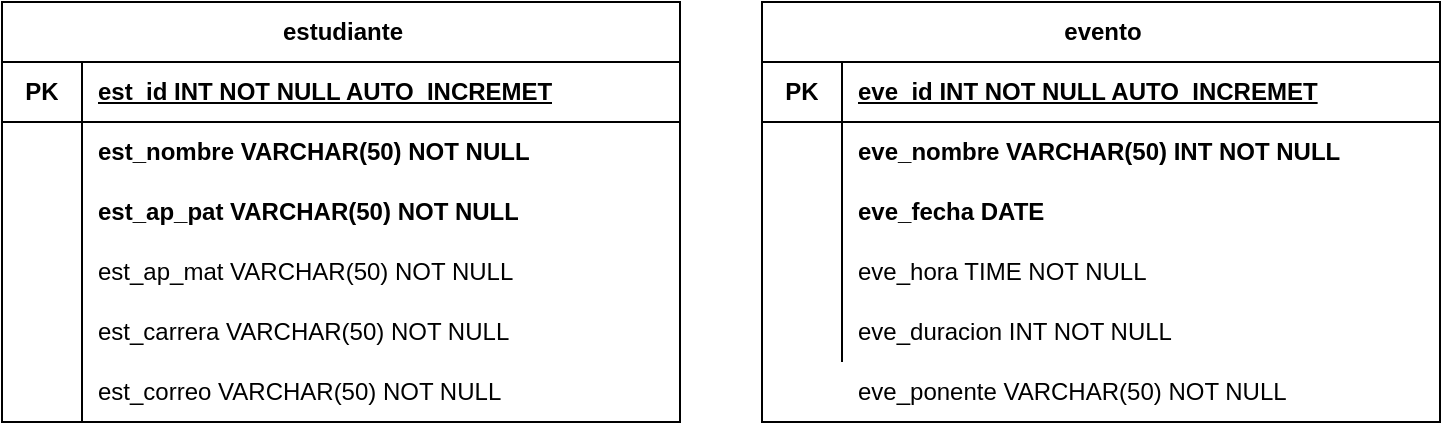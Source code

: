 <mxfile version="20.2.3" type="device"><diagram id="R2lEEEUBdFMjLlhIrx00" name="Page-1"><mxGraphModel dx="782" dy="539" grid="1" gridSize="10" guides="1" tooltips="1" connect="1" arrows="1" fold="1" page="1" pageScale="1" pageWidth="850" pageHeight="1100" math="0" shadow="0" extFonts="Permanent Marker^https://fonts.googleapis.com/css?family=Permanent+Marker"><root><mxCell id="0"/><mxCell id="1" parent="0"/><mxCell id="MF-jtMKjdqLcZiCp0Mec-2" value="estudiante" style="shape=table;startSize=30;container=1;collapsible=1;childLayout=tableLayout;fixedRows=1;rowLines=0;fontStyle=1;align=center;resizeLast=1;html=1;" parent="1" vertex="1"><mxGeometry x="110" y="210" width="339" height="210" as="geometry"/></mxCell><mxCell id="MF-jtMKjdqLcZiCp0Mec-3" value="" style="shape=tableRow;horizontal=0;startSize=0;swimlaneHead=0;swimlaneBody=0;fillColor=none;collapsible=0;dropTarget=0;points=[[0,0.5],[1,0.5]];portConstraint=eastwest;top=0;left=0;right=0;bottom=1;" parent="MF-jtMKjdqLcZiCp0Mec-2" vertex="1"><mxGeometry y="30" width="339" height="30" as="geometry"/></mxCell><mxCell id="MF-jtMKjdqLcZiCp0Mec-4" value="PK" style="shape=partialRectangle;connectable=0;fillColor=none;top=0;left=0;bottom=0;right=0;fontStyle=1;overflow=hidden;whiteSpace=wrap;html=1;" parent="MF-jtMKjdqLcZiCp0Mec-3" vertex="1"><mxGeometry width="40" height="30" as="geometry"><mxRectangle width="40" height="30" as="alternateBounds"/></mxGeometry></mxCell><mxCell id="MF-jtMKjdqLcZiCp0Mec-5" value="est_id INT NOT NULL AUTO_INCREMET" style="shape=partialRectangle;connectable=0;fillColor=none;top=0;left=0;bottom=0;right=0;align=left;spacingLeft=6;fontStyle=5;overflow=hidden;whiteSpace=wrap;html=1;" parent="MF-jtMKjdqLcZiCp0Mec-3" vertex="1"><mxGeometry x="40" width="299" height="30" as="geometry"><mxRectangle width="299" height="30" as="alternateBounds"/></mxGeometry></mxCell><mxCell id="MF-jtMKjdqLcZiCp0Mec-6" value="" style="shape=tableRow;horizontal=0;startSize=0;swimlaneHead=0;swimlaneBody=0;fillColor=none;collapsible=0;dropTarget=0;points=[[0,0.5],[1,0.5]];portConstraint=eastwest;top=0;left=0;right=0;bottom=0;" parent="MF-jtMKjdqLcZiCp0Mec-2" vertex="1"><mxGeometry y="60" width="339" height="30" as="geometry"/></mxCell><mxCell id="MF-jtMKjdqLcZiCp0Mec-7" value="" style="shape=partialRectangle;connectable=0;fillColor=none;top=0;left=0;bottom=0;right=0;editable=1;overflow=hidden;whiteSpace=wrap;html=1;" parent="MF-jtMKjdqLcZiCp0Mec-6" vertex="1"><mxGeometry width="40" height="30" as="geometry"><mxRectangle width="40" height="30" as="alternateBounds"/></mxGeometry></mxCell><mxCell id="MF-jtMKjdqLcZiCp0Mec-8" value="&lt;b&gt;est_nombre VARCHAR(50) NOT NULL&lt;/b&gt;" style="shape=partialRectangle;connectable=0;fillColor=none;top=0;left=0;bottom=0;right=0;align=left;spacingLeft=6;overflow=hidden;whiteSpace=wrap;html=1;" parent="MF-jtMKjdqLcZiCp0Mec-6" vertex="1"><mxGeometry x="40" width="299" height="30" as="geometry"><mxRectangle width="299" height="30" as="alternateBounds"/></mxGeometry></mxCell><mxCell id="MF-jtMKjdqLcZiCp0Mec-9" value="" style="shape=tableRow;horizontal=0;startSize=0;swimlaneHead=0;swimlaneBody=0;fillColor=none;collapsible=0;dropTarget=0;points=[[0,0.5],[1,0.5]];portConstraint=eastwest;top=0;left=0;right=0;bottom=0;" parent="MF-jtMKjdqLcZiCp0Mec-2" vertex="1"><mxGeometry y="90" width="339" height="30" as="geometry"/></mxCell><mxCell id="MF-jtMKjdqLcZiCp0Mec-10" value="" style="shape=partialRectangle;connectable=0;fillColor=none;top=0;left=0;bottom=0;right=0;editable=1;overflow=hidden;whiteSpace=wrap;html=1;" parent="MF-jtMKjdqLcZiCp0Mec-9" vertex="1"><mxGeometry width="40" height="30" as="geometry"><mxRectangle width="40" height="30" as="alternateBounds"/></mxGeometry></mxCell><mxCell id="MF-jtMKjdqLcZiCp0Mec-11" value="&lt;b&gt;est_ap_pat&amp;nbsp;VARCHAR(50) NOT NULL&lt;/b&gt;" style="shape=partialRectangle;connectable=0;fillColor=none;top=0;left=0;bottom=0;right=0;align=left;spacingLeft=6;overflow=hidden;whiteSpace=wrap;html=1;" parent="MF-jtMKjdqLcZiCp0Mec-9" vertex="1"><mxGeometry x="40" width="299" height="30" as="geometry"><mxRectangle width="299" height="30" as="alternateBounds"/></mxGeometry></mxCell><mxCell id="MF-jtMKjdqLcZiCp0Mec-12" value="" style="shape=tableRow;horizontal=0;startSize=0;swimlaneHead=0;swimlaneBody=0;fillColor=none;collapsible=0;dropTarget=0;points=[[0,0.5],[1,0.5]];portConstraint=eastwest;top=0;left=0;right=0;bottom=0;" parent="MF-jtMKjdqLcZiCp0Mec-2" vertex="1"><mxGeometry y="120" width="339" height="30" as="geometry"/></mxCell><mxCell id="MF-jtMKjdqLcZiCp0Mec-13" value="" style="shape=partialRectangle;connectable=0;fillColor=none;top=0;left=0;bottom=0;right=0;editable=1;overflow=hidden;whiteSpace=wrap;html=1;" parent="MF-jtMKjdqLcZiCp0Mec-12" vertex="1"><mxGeometry width="40" height="30" as="geometry"><mxRectangle width="40" height="30" as="alternateBounds"/></mxGeometry></mxCell><mxCell id="MF-jtMKjdqLcZiCp0Mec-14" value="est_ap_mat VARCHAR(50) NOT NULL" style="shape=partialRectangle;connectable=0;fillColor=none;top=0;left=0;bottom=0;right=0;align=left;spacingLeft=6;overflow=hidden;whiteSpace=wrap;html=1;" parent="MF-jtMKjdqLcZiCp0Mec-12" vertex="1"><mxGeometry x="40" width="299" height="30" as="geometry"><mxRectangle width="299" height="30" as="alternateBounds"/></mxGeometry></mxCell><mxCell id="MF-jtMKjdqLcZiCp0Mec-15" value="" style="shape=tableRow;horizontal=0;startSize=0;swimlaneHead=0;swimlaneBody=0;fillColor=none;collapsible=0;dropTarget=0;points=[[0,0.5],[1,0.5]];portConstraint=eastwest;top=0;left=0;right=0;bottom=0;" parent="MF-jtMKjdqLcZiCp0Mec-2" vertex="1"><mxGeometry y="150" width="339" height="30" as="geometry"/></mxCell><mxCell id="MF-jtMKjdqLcZiCp0Mec-16" value="" style="shape=partialRectangle;connectable=0;fillColor=none;top=0;left=0;bottom=0;right=0;editable=1;overflow=hidden;whiteSpace=wrap;html=1;" parent="MF-jtMKjdqLcZiCp0Mec-15" vertex="1"><mxGeometry width="40" height="30" as="geometry"><mxRectangle width="40" height="30" as="alternateBounds"/></mxGeometry></mxCell><mxCell id="MF-jtMKjdqLcZiCp0Mec-17" value="est_carrera VARCHAR(50) NOT NULL" style="shape=partialRectangle;connectable=0;fillColor=none;top=0;left=0;bottom=0;right=0;align=left;spacingLeft=6;overflow=hidden;whiteSpace=wrap;html=1;" parent="MF-jtMKjdqLcZiCp0Mec-15" vertex="1"><mxGeometry x="40" width="299" height="30" as="geometry"><mxRectangle width="299" height="30" as="alternateBounds"/></mxGeometry></mxCell><mxCell id="MF-jtMKjdqLcZiCp0Mec-18" value="" style="shape=tableRow;horizontal=0;startSize=0;swimlaneHead=0;swimlaneBody=0;fillColor=none;collapsible=0;dropTarget=0;points=[[0,0.5],[1,0.5]];portConstraint=eastwest;top=0;left=0;right=0;bottom=0;" parent="MF-jtMKjdqLcZiCp0Mec-2" vertex="1"><mxGeometry y="180" width="339" height="30" as="geometry"/></mxCell><mxCell id="MF-jtMKjdqLcZiCp0Mec-19" value="" style="shape=partialRectangle;connectable=0;fillColor=none;top=0;left=0;bottom=0;right=0;editable=1;overflow=hidden;whiteSpace=wrap;html=1;" parent="MF-jtMKjdqLcZiCp0Mec-18" vertex="1"><mxGeometry width="40" height="30" as="geometry"><mxRectangle width="40" height="30" as="alternateBounds"/></mxGeometry></mxCell><mxCell id="MF-jtMKjdqLcZiCp0Mec-20" value="est_correo VARCHAR(50) NOT NULL" style="shape=partialRectangle;connectable=0;fillColor=none;top=0;left=0;bottom=0;right=0;align=left;spacingLeft=6;overflow=hidden;whiteSpace=wrap;html=1;" parent="MF-jtMKjdqLcZiCp0Mec-18" vertex="1"><mxGeometry x="40" width="299" height="30" as="geometry"><mxRectangle width="299" height="30" as="alternateBounds"/></mxGeometry></mxCell><mxCell id="MF-jtMKjdqLcZiCp0Mec-27" value="evento" style="shape=table;startSize=30;container=1;collapsible=1;childLayout=tableLayout;fixedRows=1;rowLines=0;fontStyle=1;align=center;resizeLast=1;html=1;" parent="1" vertex="1"><mxGeometry x="490" y="210" width="339" height="210" as="geometry"/></mxCell><mxCell id="MF-jtMKjdqLcZiCp0Mec-28" value="" style="shape=tableRow;horizontal=0;startSize=0;swimlaneHead=0;swimlaneBody=0;fillColor=none;collapsible=0;dropTarget=0;points=[[0,0.5],[1,0.5]];portConstraint=eastwest;top=0;left=0;right=0;bottom=1;" parent="MF-jtMKjdqLcZiCp0Mec-27" vertex="1"><mxGeometry y="30" width="339" height="30" as="geometry"/></mxCell><mxCell id="MF-jtMKjdqLcZiCp0Mec-29" value="PK" style="shape=partialRectangle;connectable=0;fillColor=none;top=0;left=0;bottom=0;right=0;fontStyle=1;overflow=hidden;whiteSpace=wrap;html=1;" parent="MF-jtMKjdqLcZiCp0Mec-28" vertex="1"><mxGeometry width="40" height="30" as="geometry"><mxRectangle width="40" height="30" as="alternateBounds"/></mxGeometry></mxCell><mxCell id="MF-jtMKjdqLcZiCp0Mec-30" value="eve_id INT NOT NULL AUTO_INCREMET" style="shape=partialRectangle;connectable=0;fillColor=none;top=0;left=0;bottom=0;right=0;align=left;spacingLeft=6;fontStyle=5;overflow=hidden;whiteSpace=wrap;html=1;" parent="MF-jtMKjdqLcZiCp0Mec-28" vertex="1"><mxGeometry x="40" width="299" height="30" as="geometry"><mxRectangle width="299" height="30" as="alternateBounds"/></mxGeometry></mxCell><mxCell id="MF-jtMKjdqLcZiCp0Mec-31" value="" style="shape=tableRow;horizontal=0;startSize=0;swimlaneHead=0;swimlaneBody=0;fillColor=none;collapsible=0;dropTarget=0;points=[[0,0.5],[1,0.5]];portConstraint=eastwest;top=0;left=0;right=0;bottom=0;" parent="MF-jtMKjdqLcZiCp0Mec-27" vertex="1"><mxGeometry y="60" width="339" height="30" as="geometry"/></mxCell><mxCell id="MF-jtMKjdqLcZiCp0Mec-32" value="" style="shape=partialRectangle;connectable=0;fillColor=none;top=0;left=0;bottom=0;right=0;editable=1;overflow=hidden;whiteSpace=wrap;html=1;" parent="MF-jtMKjdqLcZiCp0Mec-31" vertex="1"><mxGeometry width="40" height="30" as="geometry"><mxRectangle width="40" height="30" as="alternateBounds"/></mxGeometry></mxCell><mxCell id="MF-jtMKjdqLcZiCp0Mec-33" value="&lt;b&gt;eve_nombre VARCHAR(50) INT NOT NULL&lt;/b&gt;" style="shape=partialRectangle;connectable=0;fillColor=none;top=0;left=0;bottom=0;right=0;align=left;spacingLeft=6;overflow=hidden;whiteSpace=wrap;html=1;" parent="MF-jtMKjdqLcZiCp0Mec-31" vertex="1"><mxGeometry x="40" width="299" height="30" as="geometry"><mxRectangle width="299" height="30" as="alternateBounds"/></mxGeometry></mxCell><mxCell id="MF-jtMKjdqLcZiCp0Mec-34" value="" style="shape=tableRow;horizontal=0;startSize=0;swimlaneHead=0;swimlaneBody=0;fillColor=none;collapsible=0;dropTarget=0;points=[[0,0.5],[1,0.5]];portConstraint=eastwest;top=0;left=0;right=0;bottom=0;" parent="MF-jtMKjdqLcZiCp0Mec-27" vertex="1"><mxGeometry y="90" width="339" height="30" as="geometry"/></mxCell><mxCell id="MF-jtMKjdqLcZiCp0Mec-35" value="" style="shape=partialRectangle;connectable=0;fillColor=none;top=0;left=0;bottom=0;right=0;editable=1;overflow=hidden;whiteSpace=wrap;html=1;" parent="MF-jtMKjdqLcZiCp0Mec-34" vertex="1"><mxGeometry width="40" height="30" as="geometry"><mxRectangle width="40" height="30" as="alternateBounds"/></mxGeometry></mxCell><mxCell id="MF-jtMKjdqLcZiCp0Mec-36" value="&lt;b&gt;eve_fecha DATE&lt;/b&gt;" style="shape=partialRectangle;connectable=0;fillColor=none;top=0;left=0;bottom=0;right=0;align=left;spacingLeft=6;overflow=hidden;whiteSpace=wrap;html=1;" parent="MF-jtMKjdqLcZiCp0Mec-34" vertex="1"><mxGeometry x="40" width="299" height="30" as="geometry"><mxRectangle width="299" height="30" as="alternateBounds"/></mxGeometry></mxCell><mxCell id="MF-jtMKjdqLcZiCp0Mec-37" value="" style="shape=tableRow;horizontal=0;startSize=0;swimlaneHead=0;swimlaneBody=0;fillColor=none;collapsible=0;dropTarget=0;points=[[0,0.5],[1,0.5]];portConstraint=eastwest;top=0;left=0;right=0;bottom=0;" parent="MF-jtMKjdqLcZiCp0Mec-27" vertex="1"><mxGeometry y="120" width="339" height="30" as="geometry"/></mxCell><mxCell id="MF-jtMKjdqLcZiCp0Mec-38" value="" style="shape=partialRectangle;connectable=0;fillColor=none;top=0;left=0;bottom=0;right=0;editable=1;overflow=hidden;whiteSpace=wrap;html=1;" parent="MF-jtMKjdqLcZiCp0Mec-37" vertex="1"><mxGeometry width="40" height="30" as="geometry"><mxRectangle width="40" height="30" as="alternateBounds"/></mxGeometry></mxCell><mxCell id="MF-jtMKjdqLcZiCp0Mec-39" value="eve_hora TIME NOT NULL" style="shape=partialRectangle;connectable=0;fillColor=none;top=0;left=0;bottom=0;right=0;align=left;spacingLeft=6;overflow=hidden;whiteSpace=wrap;html=1;" parent="MF-jtMKjdqLcZiCp0Mec-37" vertex="1"><mxGeometry x="40" width="299" height="30" as="geometry"><mxRectangle width="299" height="30" as="alternateBounds"/></mxGeometry></mxCell><mxCell id="MF-jtMKjdqLcZiCp0Mec-40" value="" style="shape=tableRow;horizontal=0;startSize=0;swimlaneHead=0;swimlaneBody=0;fillColor=none;collapsible=0;dropTarget=0;points=[[0,0.5],[1,0.5]];portConstraint=eastwest;top=0;left=0;right=0;bottom=0;" parent="MF-jtMKjdqLcZiCp0Mec-27" vertex="1"><mxGeometry y="150" width="339" height="30" as="geometry"/></mxCell><mxCell id="MF-jtMKjdqLcZiCp0Mec-41" value="" style="shape=partialRectangle;connectable=0;fillColor=none;top=0;left=0;bottom=0;right=0;editable=1;overflow=hidden;whiteSpace=wrap;html=1;" parent="MF-jtMKjdqLcZiCp0Mec-40" vertex="1"><mxGeometry width="40" height="30" as="geometry"><mxRectangle width="40" height="30" as="alternateBounds"/></mxGeometry></mxCell><mxCell id="MF-jtMKjdqLcZiCp0Mec-42" value="eve_duracion INT NOT NULL" style="shape=partialRectangle;connectable=0;fillColor=none;top=0;left=0;bottom=0;right=0;align=left;spacingLeft=6;overflow=hidden;whiteSpace=wrap;html=1;" parent="MF-jtMKjdqLcZiCp0Mec-40" vertex="1"><mxGeometry x="40" width="299" height="30" as="geometry"><mxRectangle width="299" height="30" as="alternateBounds"/></mxGeometry></mxCell><mxCell id="QvHlw1xb-RxPHYPhJ33y-1" value="eve_ponente VARCHAR(50) NOT NULL" style="shape=partialRectangle;connectable=0;fillColor=none;top=0;left=0;bottom=0;right=0;align=left;spacingLeft=6;overflow=hidden;whiteSpace=wrap;html=1;" vertex="1" parent="1"><mxGeometry x="530" y="390" width="299" height="30" as="geometry"><mxRectangle width="299" height="30" as="alternateBounds"/></mxGeometry></mxCell></root></mxGraphModel></diagram></mxfile>